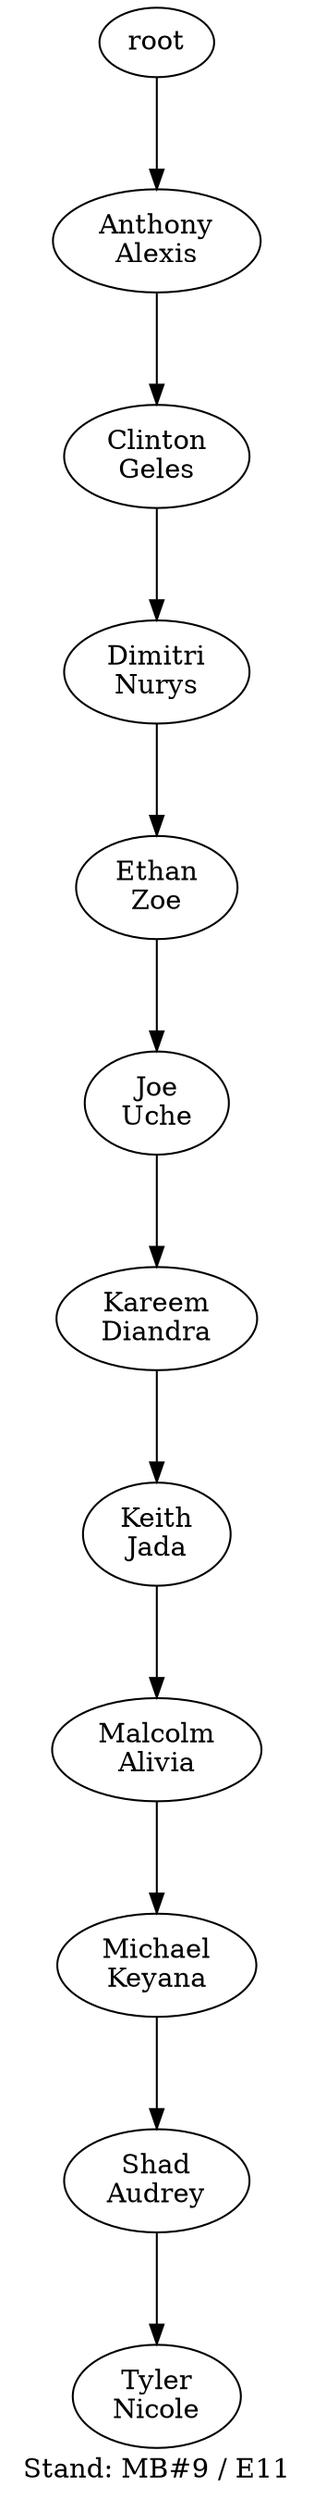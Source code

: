 digraph D { labelloc="b"; label="Stand: MB#9 / E11"; ranksep=0.8;
"root/0"[label="Anthony\nAlexis"]
"root" -> "root/0";
"root/0/4"[label="Clinton\nGeles"]
"root/0" -> "root/0/4";
"root/0/4/8"[label="Dimitri\nNurys"]
"root/0/4" -> "root/0/4/8";
"root/0/4/8/10"[label="Ethan\nZoe"]
"root/0/4/8" -> "root/0/4/8/10";
"root/0/4/8/10/9"[label="Joe\nUche"]
"root/0/4/8/10" -> "root/0/4/8/10/9";
"root/0/4/8/10/9/3"[label="Kareem\nDiandra"]
"root/0/4/8/10/9" -> "root/0/4/8/10/9/3";
"root/0/4/8/10/9/3/5"[label="Keith\nJada"]
"root/0/4/8/10/9/3" -> "root/0/4/8/10/9/3/5";
"root/0/4/8/10/9/3/5/1"[label="Malcolm\nAlivia"]
"root/0/4/8/10/9/3/5" -> "root/0/4/8/10/9/3/5/1";
"root/0/4/8/10/9/3/5/1/6"[label="Michael\nKeyana"]
"root/0/4/8/10/9/3/5/1" -> "root/0/4/8/10/9/3/5/1/6";
"root/0/4/8/10/9/3/5/1/6/2"[label="Shad\nAudrey"]
"root/0/4/8/10/9/3/5/1/6" -> "root/0/4/8/10/9/3/5/1/6/2";
"root/0/4/8/10/9/3/5/1/6/2/7"[label="Tyler\nNicole"]
"root/0/4/8/10/9/3/5/1/6/2" -> "root/0/4/8/10/9/3/5/1/6/2/7";
}
